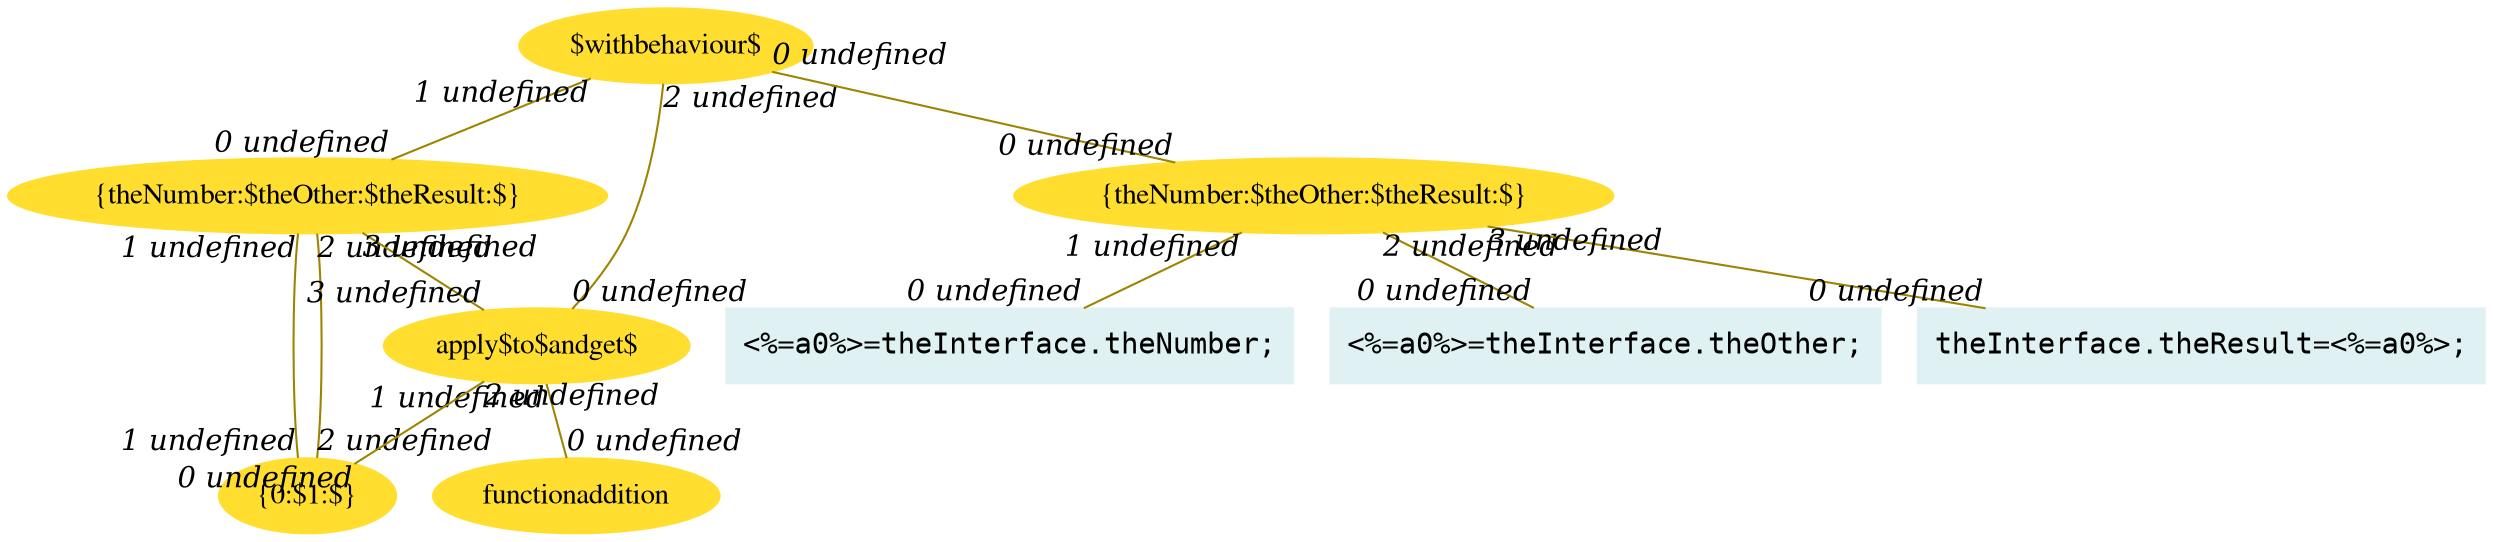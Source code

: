 digraph g{node_472 [shape="ellipse", style="filled", color="#ffde2f", fontname="Times", label="{theNumber:$theOther:$theResult:$}" ]
node_479 [shape="ellipse", style="filled", color="#ffde2f", fontname="Times", label="functionaddition" ]
node_483 [shape="ellipse", style="filled", color="#ffde2f", fontname="Times", label="{0:$1:$}" ]
node_489 [shape="ellipse", style="filled", color="#ffde2f", fontname="Times", label="apply$to$andget$" ]
node_496 [shape="ellipse", style="filled", color="#ffde2f", fontname="Times", label="$withbehaviour$" ]
node_502 [shape="box", style="filled", color="#dff1f2", fontname="Courier", label="<%=a0%>=theInterface.theNumber;
" ]
node_504 [shape="box", style="filled", color="#dff1f2", fontname="Courier", label="<%=a0%>=theInterface.theOther;
" ]
node_506 [shape="box", style="filled", color="#dff1f2", fontname="Courier", label="theInterface.theResult=<%=a0%>;
" ]
node_508 [shape="ellipse", style="filled", color="#ffde2f", fontname="Times", label="{theNumber:$theOther:$theResult:$}" ]
node_489 -> node_479 [dir=none, arrowHead=none, fontname="Times-Italic", arrowsize=1, color="#9d8400", label="",  headlabel="0 undefined", taillabel="1 undefined" ]
node_489 -> node_483 [dir=none, arrowHead=none, fontname="Times-Italic", arrowsize=1, color="#9d8400", label="",  headlabel="0 undefined", taillabel="2 undefined" ]
node_496 -> node_472 [dir=none, arrowHead=none, fontname="Times-Italic", arrowsize=1, color="#9d8400", label="",  headlabel="0 undefined", taillabel="1 undefined" ]
node_496 -> node_489 [dir=none, arrowHead=none, fontname="Times-Italic", arrowsize=1, color="#9d8400", label="",  headlabel="0 undefined", taillabel="2 undefined" ]
node_508 -> node_502 [dir=none, arrowHead=none, fontname="Times-Italic", arrowsize=1, color="#9d8400", label="",  headlabel="0 undefined", taillabel="1 undefined" ]
node_508 -> node_504 [dir=none, arrowHead=none, fontname="Times-Italic", arrowsize=1, color="#9d8400", label="",  headlabel="0 undefined", taillabel="2 undefined" ]
node_508 -> node_506 [dir=none, arrowHead=none, fontname="Times-Italic", arrowsize=1, color="#9d8400", label="",  headlabel="0 undefined", taillabel="3 undefined" ]
node_496 -> node_508 [dir=none, arrowHead=none, fontname="Times-Italic", arrowsize=1, color="#9d8400", label="",  headlabel="0 undefined", taillabel="0 undefined" ]
node_472 -> node_483 [dir=none, arrowHead=none, fontname="Times-Italic", arrowsize=1, color="#9d8400", label="",  headlabel="1 undefined", taillabel="1 undefined" ]
node_472 -> node_483 [dir=none, arrowHead=none, fontname="Times-Italic", arrowsize=1, color="#9d8400", label="",  headlabel="2 undefined", taillabel="2 undefined" ]
node_472 -> node_489 [dir=none, arrowHead=none, fontname="Times-Italic", arrowsize=1, color="#9d8400", label="",  headlabel="3 undefined", taillabel="3 undefined" ]
}
